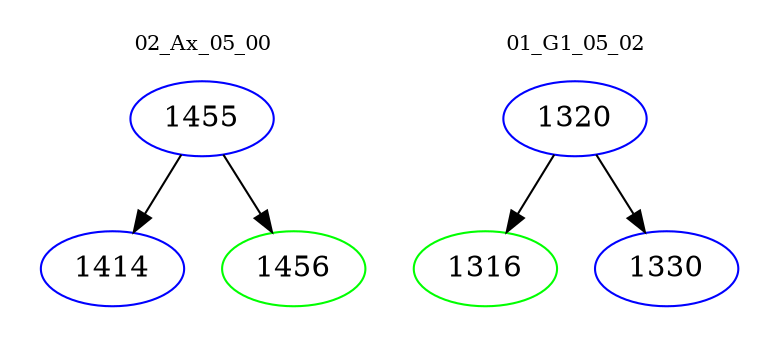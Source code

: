 digraph{
subgraph cluster_0 {
color = white
label = "02_Ax_05_00";
fontsize=10;
T0_1455 [label="1455", color="blue"]
T0_1455 -> T0_1414 [color="black"]
T0_1414 [label="1414", color="blue"]
T0_1455 -> T0_1456 [color="black"]
T0_1456 [label="1456", color="green"]
}
subgraph cluster_1 {
color = white
label = "01_G1_05_02";
fontsize=10;
T1_1320 [label="1320", color="blue"]
T1_1320 -> T1_1316 [color="black"]
T1_1316 [label="1316", color="green"]
T1_1320 -> T1_1330 [color="black"]
T1_1330 [label="1330", color="blue"]
}
}
